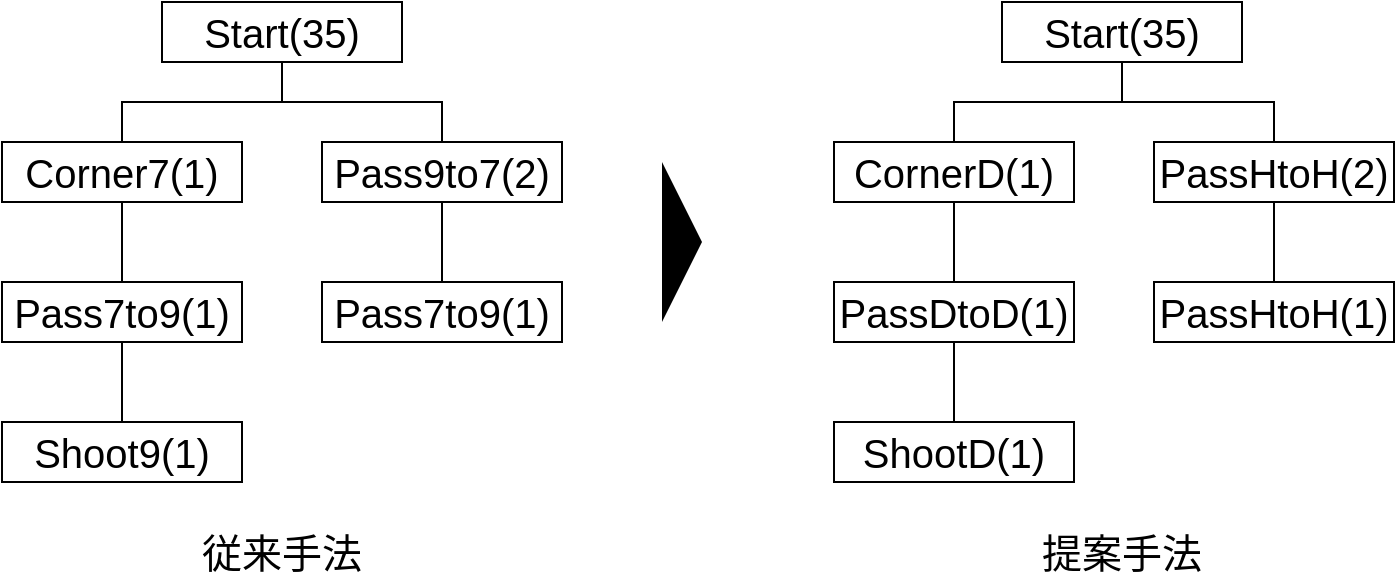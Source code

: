 <mxfile version="20.8.13" type="github">
  <diagram name="ページ1" id="SqCJXpXqDI-FRS1ZzRg1">
    <mxGraphModel dx="989" dy="504" grid="1" gridSize="10" guides="1" tooltips="1" connect="1" arrows="1" fold="1" page="1" pageScale="1" pageWidth="827" pageHeight="1169" math="0" shadow="0">
      <root>
        <mxCell id="0" />
        <mxCell id="1" parent="0" />
        <mxCell id="bur94nr5BYf2he4qger0-1" value="&lt;font style=&quot;font-size: 20px;&quot;&gt;Start(35)&lt;/font&gt;" style="rounded=0;whiteSpace=wrap;html=1;" vertex="1" parent="1">
          <mxGeometry x="110" y="160" width="120" height="30" as="geometry" />
        </mxCell>
        <mxCell id="bur94nr5BYf2he4qger0-5" style="edgeStyle=orthogonalEdgeStyle;rounded=0;orthogonalLoop=1;jettySize=auto;html=1;exitX=0.5;exitY=0;exitDx=0;exitDy=0;entryX=0.5;entryY=1;entryDx=0;entryDy=0;fontSize=20;endArrow=none;endFill=0;" edge="1" parent="1" source="bur94nr5BYf2he4qger0-2" target="bur94nr5BYf2he4qger0-1">
          <mxGeometry relative="1" as="geometry">
            <Array as="points">
              <mxPoint x="90" y="210" />
              <mxPoint x="170" y="210" />
            </Array>
          </mxGeometry>
        </mxCell>
        <mxCell id="bur94nr5BYf2he4qger0-2" value="&lt;span style=&quot;font-size: 20px;&quot;&gt;Corner7(1)&lt;/span&gt;" style="rounded=0;whiteSpace=wrap;html=1;" vertex="1" parent="1">
          <mxGeometry x="30" y="230" width="120" height="30" as="geometry" />
        </mxCell>
        <mxCell id="bur94nr5BYf2he4qger0-3" value="&lt;font style=&quot;font-size: 20px;&quot;&gt;Pass7to9(1)&lt;/font&gt;" style="rounded=0;whiteSpace=wrap;html=1;" vertex="1" parent="1">
          <mxGeometry x="30" y="300" width="120" height="30" as="geometry" />
        </mxCell>
        <mxCell id="bur94nr5BYf2he4qger0-6" style="edgeStyle=orthogonalEdgeStyle;rounded=0;orthogonalLoop=1;jettySize=auto;html=1;exitX=0.5;exitY=1;exitDx=0;exitDy=0;entryX=0.5;entryY=0;entryDx=0;entryDy=0;fontSize=20;endArrow=none;endFill=0;" edge="1" parent="1" source="bur94nr5BYf2he4qger0-2" target="bur94nr5BYf2he4qger0-3">
          <mxGeometry relative="1" as="geometry">
            <mxPoint x="90" y="240" as="sourcePoint" />
            <mxPoint x="170" y="200" as="targetPoint" />
            <Array as="points">
              <mxPoint x="90" y="260" />
              <mxPoint x="90" y="300" />
            </Array>
          </mxGeometry>
        </mxCell>
        <mxCell id="bur94nr5BYf2he4qger0-8" value="&lt;font style=&quot;font-size: 20px;&quot;&gt;Shoot9(1)&lt;/font&gt;" style="rounded=0;whiteSpace=wrap;html=1;" vertex="1" parent="1">
          <mxGeometry x="30" y="370" width="120" height="30" as="geometry" />
        </mxCell>
        <mxCell id="bur94nr5BYf2he4qger0-9" style="edgeStyle=orthogonalEdgeStyle;rounded=0;orthogonalLoop=1;jettySize=auto;html=1;exitX=0.5;exitY=1;exitDx=0;exitDy=0;fontSize=20;endArrow=none;endFill=0;entryX=0.5;entryY=0;entryDx=0;entryDy=0;" edge="1" parent="1" source="bur94nr5BYf2he4qger0-3" target="bur94nr5BYf2he4qger0-8">
          <mxGeometry relative="1" as="geometry">
            <mxPoint x="79.5" y="330" as="sourcePoint" />
            <mxPoint x="80" y="360" as="targetPoint" />
            <Array as="points">
              <mxPoint x="90" y="340" />
              <mxPoint x="90" y="340" />
            </Array>
          </mxGeometry>
        </mxCell>
        <mxCell id="bur94nr5BYf2he4qger0-11" style="edgeStyle=orthogonalEdgeStyle;rounded=0;orthogonalLoop=1;jettySize=auto;html=1;exitX=0.5;exitY=0;exitDx=0;exitDy=0;entryX=0.5;entryY=1;entryDx=0;entryDy=0;fontSize=20;endArrow=none;endFill=0;" edge="1" parent="1" source="bur94nr5BYf2he4qger0-12" target="bur94nr5BYf2he4qger0-1">
          <mxGeometry relative="1" as="geometry">
            <mxPoint x="320" y="190" as="targetPoint" />
            <Array as="points">
              <mxPoint x="250" y="210" />
              <mxPoint x="170" y="210" />
            </Array>
          </mxGeometry>
        </mxCell>
        <mxCell id="bur94nr5BYf2he4qger0-12" value="&lt;font style=&quot;font-size: 20px;&quot;&gt;Pass9to7(2)&lt;/font&gt;" style="rounded=0;whiteSpace=wrap;html=1;" vertex="1" parent="1">
          <mxGeometry x="190" y="230" width="120" height="30" as="geometry" />
        </mxCell>
        <mxCell id="bur94nr5BYf2he4qger0-13" value="&lt;font style=&quot;font-size: 20px;&quot;&gt;Pass7to9(1)&lt;/font&gt;" style="rounded=0;whiteSpace=wrap;html=1;" vertex="1" parent="1">
          <mxGeometry x="190" y="300" width="120" height="30" as="geometry" />
        </mxCell>
        <mxCell id="bur94nr5BYf2he4qger0-14" style="edgeStyle=orthogonalEdgeStyle;rounded=0;orthogonalLoop=1;jettySize=auto;html=1;exitX=0.5;exitY=1;exitDx=0;exitDy=0;entryX=0.5;entryY=0;entryDx=0;entryDy=0;fontSize=20;endArrow=none;endFill=0;" edge="1" parent="1" source="bur94nr5BYf2he4qger0-12" target="bur94nr5BYf2he4qger0-13">
          <mxGeometry relative="1" as="geometry">
            <mxPoint x="250" y="240" as="sourcePoint" />
            <mxPoint x="330" y="200" as="targetPoint" />
            <Array as="points">
              <mxPoint x="250" y="260" />
              <mxPoint x="250" y="300" />
            </Array>
          </mxGeometry>
        </mxCell>
        <mxCell id="bur94nr5BYf2he4qger0-15" value="&lt;font style=&quot;font-size: 20px;&quot;&gt;Start(35)&lt;/font&gt;" style="rounded=0;whiteSpace=wrap;html=1;" vertex="1" parent="1">
          <mxGeometry x="530" y="160" width="120" height="30" as="geometry" />
        </mxCell>
        <mxCell id="bur94nr5BYf2he4qger0-16" style="edgeStyle=orthogonalEdgeStyle;rounded=0;orthogonalLoop=1;jettySize=auto;html=1;exitX=0.5;exitY=0;exitDx=0;exitDy=0;entryX=0.5;entryY=1;entryDx=0;entryDy=0;fontSize=20;endArrow=none;endFill=0;" edge="1" parent="1" source="bur94nr5BYf2he4qger0-17" target="bur94nr5BYf2he4qger0-15">
          <mxGeometry relative="1" as="geometry">
            <Array as="points">
              <mxPoint x="506" y="210" />
              <mxPoint x="590" y="210" />
            </Array>
          </mxGeometry>
        </mxCell>
        <mxCell id="bur94nr5BYf2he4qger0-17" value="&lt;span style=&quot;font-size: 20px;&quot;&gt;CornerD(1)&lt;/span&gt;" style="rounded=0;whiteSpace=wrap;html=1;" vertex="1" parent="1">
          <mxGeometry x="446" y="230" width="120" height="30" as="geometry" />
        </mxCell>
        <mxCell id="bur94nr5BYf2he4qger0-18" value="&lt;font style=&quot;font-size: 20px;&quot;&gt;PassDtoD(1)&lt;/font&gt;" style="rounded=0;whiteSpace=wrap;html=1;" vertex="1" parent="1">
          <mxGeometry x="446" y="300" width="120" height="30" as="geometry" />
        </mxCell>
        <mxCell id="bur94nr5BYf2he4qger0-19" style="edgeStyle=orthogonalEdgeStyle;rounded=0;orthogonalLoop=1;jettySize=auto;html=1;exitX=0.5;exitY=1;exitDx=0;exitDy=0;entryX=0.5;entryY=0;entryDx=0;entryDy=0;fontSize=20;endArrow=none;endFill=0;" edge="1" parent="1" source="bur94nr5BYf2he4qger0-17" target="bur94nr5BYf2he4qger0-18">
          <mxGeometry relative="1" as="geometry">
            <mxPoint x="510" y="240" as="sourcePoint" />
            <mxPoint x="590" y="200" as="targetPoint" />
            <Array as="points">
              <mxPoint x="506" y="260" />
              <mxPoint x="506" y="300" />
            </Array>
          </mxGeometry>
        </mxCell>
        <mxCell id="bur94nr5BYf2he4qger0-20" value="&lt;font style=&quot;font-size: 20px;&quot;&gt;ShootD(1)&lt;/font&gt;" style="rounded=0;whiteSpace=wrap;html=1;" vertex="1" parent="1">
          <mxGeometry x="446" y="370" width="120" height="30" as="geometry" />
        </mxCell>
        <mxCell id="bur94nr5BYf2he4qger0-21" style="edgeStyle=orthogonalEdgeStyle;rounded=0;orthogonalLoop=1;jettySize=auto;html=1;exitX=0.5;exitY=1;exitDx=0;exitDy=0;fontSize=20;endArrow=none;endFill=0;entryX=0.5;entryY=0;entryDx=0;entryDy=0;" edge="1" parent="1" source="bur94nr5BYf2he4qger0-18" target="bur94nr5BYf2he4qger0-20">
          <mxGeometry relative="1" as="geometry">
            <mxPoint x="499.5" y="330" as="sourcePoint" />
            <mxPoint x="500" y="360" as="targetPoint" />
            <Array as="points" />
          </mxGeometry>
        </mxCell>
        <mxCell id="bur94nr5BYf2he4qger0-22" style="edgeStyle=orthogonalEdgeStyle;rounded=0;orthogonalLoop=1;jettySize=auto;html=1;exitX=0.5;exitY=0;exitDx=0;exitDy=0;entryX=0.5;entryY=1;entryDx=0;entryDy=0;fontSize=20;endArrow=none;endFill=0;" edge="1" parent="1" source="bur94nr5BYf2he4qger0-23" target="bur94nr5BYf2he4qger0-15">
          <mxGeometry relative="1" as="geometry">
            <mxPoint x="740" y="190" as="targetPoint" />
            <Array as="points">
              <mxPoint x="666" y="210" />
              <mxPoint x="590" y="210" />
            </Array>
          </mxGeometry>
        </mxCell>
        <mxCell id="bur94nr5BYf2he4qger0-23" value="&lt;font style=&quot;font-size: 20px;&quot;&gt;PassHtoH(2)&lt;/font&gt;" style="rounded=0;whiteSpace=wrap;html=1;" vertex="1" parent="1">
          <mxGeometry x="606" y="230" width="120" height="30" as="geometry" />
        </mxCell>
        <mxCell id="bur94nr5BYf2he4qger0-24" value="&lt;font style=&quot;font-size: 20px;&quot;&gt;PassHtoH(1)&lt;/font&gt;" style="rounded=0;whiteSpace=wrap;html=1;" vertex="1" parent="1">
          <mxGeometry x="606" y="300" width="120" height="30" as="geometry" />
        </mxCell>
        <mxCell id="bur94nr5BYf2he4qger0-25" style="edgeStyle=orthogonalEdgeStyle;rounded=0;orthogonalLoop=1;jettySize=auto;html=1;exitX=0.5;exitY=1;exitDx=0;exitDy=0;entryX=0.5;entryY=0;entryDx=0;entryDy=0;fontSize=20;endArrow=none;endFill=0;" edge="1" parent="1" source="bur94nr5BYf2he4qger0-23" target="bur94nr5BYf2he4qger0-24">
          <mxGeometry relative="1" as="geometry">
            <mxPoint x="670" y="240" as="sourcePoint" />
            <mxPoint x="750" y="200" as="targetPoint" />
            <Array as="points">
              <mxPoint x="666" y="270" />
              <mxPoint x="666" y="270" />
            </Array>
          </mxGeometry>
        </mxCell>
        <mxCell id="bur94nr5BYf2he4qger0-26" value="" style="triangle;whiteSpace=wrap;html=1;fontSize=20;strokeColor=none;fillColor=#000000;" vertex="1" parent="1">
          <mxGeometry x="360" y="240" width="20" height="80" as="geometry" />
        </mxCell>
        <mxCell id="bur94nr5BYf2he4qger0-28" value="従来手法" style="text;html=1;strokeColor=none;fillColor=none;align=center;verticalAlign=middle;whiteSpace=wrap;rounded=0;fontSize=20;" vertex="1" parent="1">
          <mxGeometry x="90" y="420" width="160" height="30" as="geometry" />
        </mxCell>
        <mxCell id="bur94nr5BYf2he4qger0-29" value="提案手法" style="text;html=1;strokeColor=none;fillColor=none;align=center;verticalAlign=middle;whiteSpace=wrap;rounded=0;fontSize=20;" vertex="1" parent="1">
          <mxGeometry x="510" y="420" width="160" height="30" as="geometry" />
        </mxCell>
      </root>
    </mxGraphModel>
  </diagram>
</mxfile>
